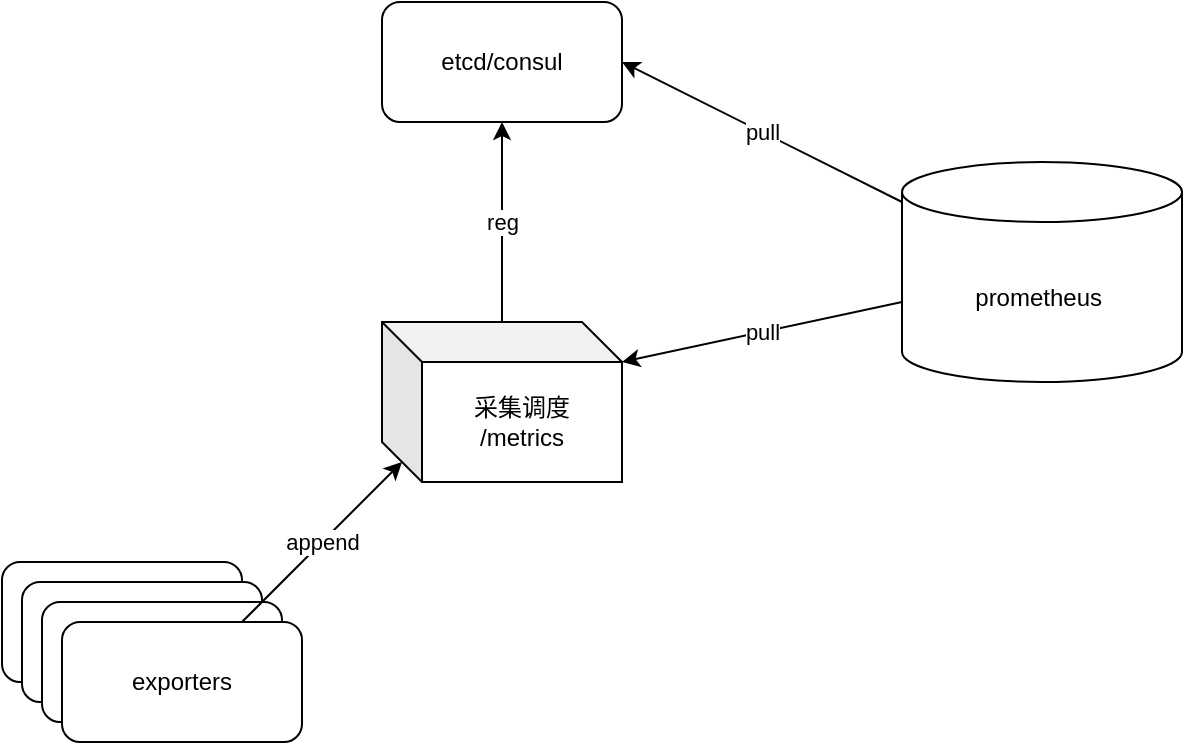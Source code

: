 <mxfile>
    <diagram id="ULWCINvQWmZv3yFOskiz" name="第 1 页">
        <mxGraphModel dx="868" dy="664" grid="1" gridSize="10" guides="1" tooltips="1" connect="1" arrows="1" fold="1" page="1" pageScale="1" pageWidth="827" pageHeight="1169" math="0" shadow="0">
            <root>
                <mxCell id="0"/>
                <mxCell id="1" parent="0"/>
                <mxCell id="5" value="reg" style="edgeStyle=none;html=1;entryX=0.5;entryY=1;entryDx=0;entryDy=0;" edge="1" parent="1" source="2" target="6">
                    <mxGeometry relative="1" as="geometry">
                        <mxPoint x="480" y="250" as="targetPoint"/>
                    </mxGeometry>
                </mxCell>
                <mxCell id="2" value="采集调度&lt;br&gt;/metrics" style="shape=cube;whiteSpace=wrap;html=1;boundedLbl=1;backgroundOutline=1;darkOpacity=0.05;darkOpacity2=0.1;" vertex="1" parent="1">
                    <mxGeometry x="330" y="340" width="120" height="80" as="geometry"/>
                </mxCell>
                <mxCell id="4" value="pull" style="edgeStyle=none;html=1;entryX=0;entryY=0;entryDx=120;entryDy=20;entryPerimeter=0;" edge="1" parent="1" source="3" target="2">
                    <mxGeometry relative="1" as="geometry"/>
                </mxCell>
                <mxCell id="7" value="pull" style="edgeStyle=none;html=1;entryX=1;entryY=0.5;entryDx=0;entryDy=0;" edge="1" parent="1" source="3" target="6">
                    <mxGeometry relative="1" as="geometry"/>
                </mxCell>
                <mxCell id="3" value="prometheus&amp;nbsp;" style="shape=cylinder3;whiteSpace=wrap;html=1;boundedLbl=1;backgroundOutline=1;size=15;" vertex="1" parent="1">
                    <mxGeometry x="590" y="260" width="140" height="110" as="geometry"/>
                </mxCell>
                <mxCell id="6" value="etcd/consul" style="rounded=1;whiteSpace=wrap;html=1;" vertex="1" parent="1">
                    <mxGeometry x="330" y="180" width="120" height="60" as="geometry"/>
                </mxCell>
                <mxCell id="8" value="exporters" style="rounded=1;whiteSpace=wrap;html=1;" vertex="1" parent="1">
                    <mxGeometry x="140" y="460" width="120" height="60" as="geometry"/>
                </mxCell>
                <mxCell id="11" value="exporters" style="rounded=1;whiteSpace=wrap;html=1;" vertex="1" parent="1">
                    <mxGeometry x="150" y="470" width="120" height="60" as="geometry"/>
                </mxCell>
                <mxCell id="12" value="exporters" style="rounded=1;whiteSpace=wrap;html=1;" vertex="1" parent="1">
                    <mxGeometry x="160" y="480" width="120" height="60" as="geometry"/>
                </mxCell>
                <mxCell id="15" value="append" style="edgeStyle=none;html=1;entryX=0;entryY=0;entryDx=10;entryDy=70;entryPerimeter=0;" edge="1" parent="1" source="13" target="2">
                    <mxGeometry relative="1" as="geometry"/>
                </mxCell>
                <mxCell id="13" value="exporters" style="rounded=1;whiteSpace=wrap;html=1;" vertex="1" parent="1">
                    <mxGeometry x="170" y="490" width="120" height="60" as="geometry"/>
                </mxCell>
            </root>
        </mxGraphModel>
    </diagram>
</mxfile>